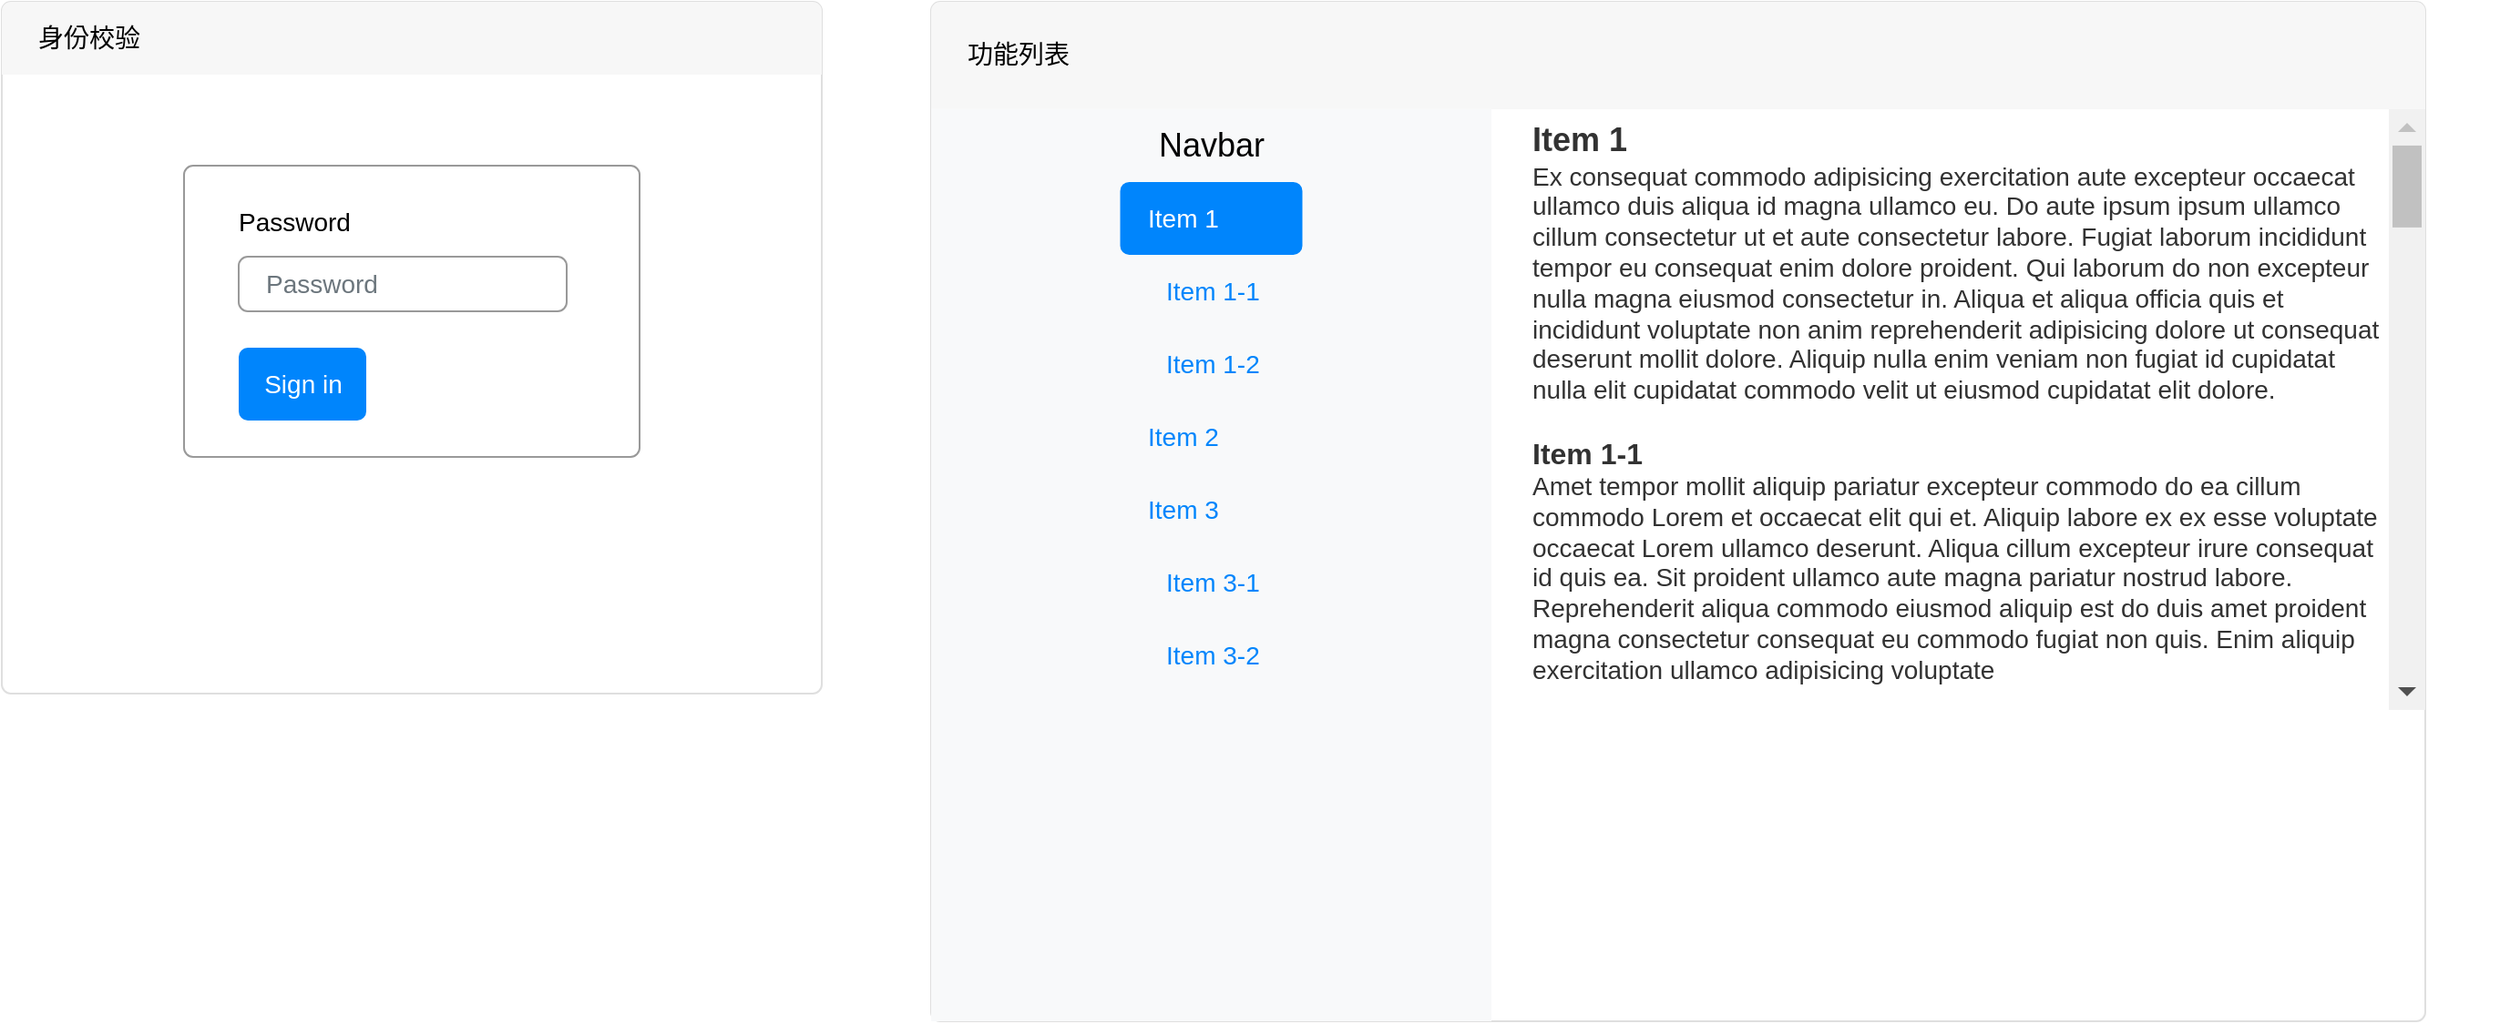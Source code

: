 <mxfile version="20.0.4" type="github">
  <diagram id="0fG35n1LlcOyW4Oh1XHT" name="Page-1">
    <mxGraphModel dx="918" dy="604" grid="1" gridSize="10" guides="1" tooltips="1" connect="1" arrows="1" fold="1" page="1" pageScale="1" pageWidth="827" pageHeight="1169" math="0" shadow="0">
      <root>
        <mxCell id="0" />
        <mxCell id="1" parent="0" />
        <mxCell id="AFuIYjZP2LUo43TkPhWC-21" value="" style="group" vertex="1" connectable="0" parent="1">
          <mxGeometry x="40" y="70" width="450" height="380" as="geometry" />
        </mxCell>
        <mxCell id="AFuIYjZP2LUo43TkPhWC-8" value="" style="html=1;shadow=0;dashed=0;shape=mxgraph.bootstrap.rrect;rSize=5;strokeColor=#DFDFDF;html=1;whiteSpace=wrap;fillColor=#FFFFFF;fontColor=#000000;container=0;" vertex="1" parent="AFuIYjZP2LUo43TkPhWC-21">
          <mxGeometry width="450" height="380" as="geometry" />
        </mxCell>
        <mxCell id="AFuIYjZP2LUo43TkPhWC-9" value="身份校验" style="html=1;shadow=0;dashed=0;shape=mxgraph.bootstrap.topButton;strokeColor=inherit;fillColor=#F7F7F7;rSize=5;perimeter=none;whiteSpace=wrap;resizeWidth=1;align=left;spacing=20;fontSize=14;" vertex="1" parent="AFuIYjZP2LUo43TkPhWC-21">
          <mxGeometry width="450.0" height="40" as="geometry" />
        </mxCell>
        <mxCell id="AFuIYjZP2LUo43TkPhWC-11" value="" style="html=1;shadow=0;dashed=0;shape=mxgraph.bootstrap.rrect;rSize=5;fillColor=#ffffff;strokeColor=#999999;" vertex="1" parent="AFuIYjZP2LUo43TkPhWC-21">
          <mxGeometry x="100" y="90" width="250" height="160" as="geometry" />
        </mxCell>
        <mxCell id="AFuIYjZP2LUo43TkPhWC-14" value="Password" style="fillColor=none;strokeColor=none;align=left;spacing=20;fontSize=14;" vertex="1" parent="AFuIYjZP2LUo43TkPhWC-11">
          <mxGeometry width="220" height="40" relative="1" as="geometry">
            <mxPoint x="10" y="10" as="offset" />
          </mxGeometry>
        </mxCell>
        <mxCell id="AFuIYjZP2LUo43TkPhWC-15" value="Password" style="html=1;shadow=0;dashed=0;shape=mxgraph.bootstrap.rrect;rSize=5;fillColor=none;strokeColor=#999999;align=left;spacing=15;fontSize=14;fontColor=#6C767D;" vertex="1" parent="AFuIYjZP2LUo43TkPhWC-11">
          <mxGeometry width="180" height="30" relative="1" as="geometry">
            <mxPoint x="30" y="50" as="offset" />
          </mxGeometry>
        </mxCell>
        <mxCell id="AFuIYjZP2LUo43TkPhWC-17" value="Sign in" style="html=1;shadow=0;dashed=0;shape=mxgraph.bootstrap.rrect;rSize=5;fillColor=#0085FC;strokeColor=none;align=center;fontSize=14;fontColor=#FFFFFF;" vertex="1" parent="AFuIYjZP2LUo43TkPhWC-11">
          <mxGeometry width="70" height="40" relative="1" as="geometry">
            <mxPoint x="30" y="100" as="offset" />
          </mxGeometry>
        </mxCell>
        <mxCell id="AFuIYjZP2LUo43TkPhWC-22" value="" style="group" vertex="1" connectable="0" parent="1">
          <mxGeometry x="550" y="70" width="860" height="560" as="geometry" />
        </mxCell>
        <mxCell id="AFuIYjZP2LUo43TkPhWC-54" value="" style="group" vertex="1" connectable="0" parent="AFuIYjZP2LUo43TkPhWC-22">
          <mxGeometry width="820" height="560" as="geometry" />
        </mxCell>
        <mxCell id="AFuIYjZP2LUo43TkPhWC-23" value="" style="html=1;shadow=0;dashed=0;shape=mxgraph.bootstrap.rrect;rSize=5;strokeColor=#DFDFDF;html=1;whiteSpace=wrap;fillColor=#FFFFFF;fontColor=#000000;container=0;" vertex="1" parent="AFuIYjZP2LUo43TkPhWC-54">
          <mxGeometry width="820" height="560" as="geometry" />
        </mxCell>
        <mxCell id="AFuIYjZP2LUo43TkPhWC-24" value="功能列表" style="html=1;shadow=0;dashed=0;shape=mxgraph.bootstrap.topButton;strokeColor=inherit;fillColor=#F7F7F7;rSize=5;perimeter=none;whiteSpace=wrap;resizeWidth=1;align=left;spacing=20;fontSize=14;" vertex="1" parent="AFuIYjZP2LUo43TkPhWC-54">
          <mxGeometry width="820.0" height="58.947" as="geometry" />
        </mxCell>
        <mxCell id="AFuIYjZP2LUo43TkPhWC-55" value="" style="group" vertex="1" connectable="0" parent="AFuIYjZP2LUo43TkPhWC-54">
          <mxGeometry y="58.95" width="820" height="501.05" as="geometry" />
        </mxCell>
        <mxCell id="AFuIYjZP2LUo43TkPhWC-39" value="" style="fillColor=#F8F9FA;strokeColor=none;align=left;fontSize=14;fontColor=#323232;" vertex="1" parent="AFuIYjZP2LUo43TkPhWC-55">
          <mxGeometry width="307.5" height="501.05" as="geometry" />
        </mxCell>
        <mxCell id="AFuIYjZP2LUo43TkPhWC-40" value="Navbar" style="html=1;shadow=0;dashed=0;fillColor=none;strokeColor=none;perimeter=none;whiteSpace=wrap;resizeWidth=1;align=center;fontSize=18;" vertex="1" parent="AFuIYjZP2LUo43TkPhWC-39">
          <mxGeometry width="307.5" height="40" relative="1" as="geometry" />
        </mxCell>
        <mxCell id="AFuIYjZP2LUo43TkPhWC-41" value="Item 1" style="html=1;shadow=0;dashed=0;shape=mxgraph.bootstrap.rrect;rSize=5;fillColor=#0085FC;strokeColor=none;perimeter=none;whiteSpace=wrap;align=left;spacing=15;fontColor=#FFFFFF;fontSize=14;" vertex="1" parent="AFuIYjZP2LUo43TkPhWC-39">
          <mxGeometry x="0.5" width="100" height="40" relative="1" as="geometry">
            <mxPoint x="-50" y="40" as="offset" />
          </mxGeometry>
        </mxCell>
        <mxCell id="AFuIYjZP2LUo43TkPhWC-42" value="Item 1-1" style="html=1;shadow=0;dashed=0;fillColor=none;strokeColor=none;perimeter=none;whiteSpace=wrap;align=left;spacing=15;fontColor=#0085FC;fontSize=14;" vertex="1" parent="AFuIYjZP2LUo43TkPhWC-39">
          <mxGeometry x="0.5" width="100" height="40" relative="1" as="geometry">
            <mxPoint x="-40" y="80" as="offset" />
          </mxGeometry>
        </mxCell>
        <mxCell id="AFuIYjZP2LUo43TkPhWC-43" value="Item 1-2" style="html=1;shadow=0;dashed=0;fillColor=none;strokeColor=none;perimeter=none;whiteSpace=wrap;align=left;spacing=15;fontColor=#0085FC;fontSize=14;" vertex="1" parent="AFuIYjZP2LUo43TkPhWC-39">
          <mxGeometry x="0.5" width="100" height="40" relative="1" as="geometry">
            <mxPoint x="-40" y="120" as="offset" />
          </mxGeometry>
        </mxCell>
        <mxCell id="AFuIYjZP2LUo43TkPhWC-44" value="Item 2" style="html=1;shadow=0;dashed=0;fillColor=none;strokeColor=none;perimeter=none;whiteSpace=wrap;align=left;spacing=15;fontColor=#0085FC;fontSize=14;" vertex="1" parent="AFuIYjZP2LUo43TkPhWC-39">
          <mxGeometry x="0.5" width="100" height="40" relative="1" as="geometry">
            <mxPoint x="-50" y="160" as="offset" />
          </mxGeometry>
        </mxCell>
        <mxCell id="AFuIYjZP2LUo43TkPhWC-45" value="Item 3" style="html=1;shadow=0;dashed=0;fillColor=none;strokeColor=none;perimeter=none;whiteSpace=wrap;align=left;spacing=15;fontColor=#0085FC;fontSize=14;" vertex="1" parent="AFuIYjZP2LUo43TkPhWC-39">
          <mxGeometry x="0.5" width="100" height="40" relative="1" as="geometry">
            <mxPoint x="-50" y="200" as="offset" />
          </mxGeometry>
        </mxCell>
        <mxCell id="AFuIYjZP2LUo43TkPhWC-46" value="Item 3-1" style="html=1;shadow=0;dashed=0;fillColor=none;strokeColor=none;perimeter=none;whiteSpace=wrap;align=left;spacing=15;fontColor=#0085FC;fontSize=14;" vertex="1" parent="AFuIYjZP2LUo43TkPhWC-39">
          <mxGeometry x="0.5" width="100" height="40" relative="1" as="geometry">
            <mxPoint x="-40" y="240" as="offset" />
          </mxGeometry>
        </mxCell>
        <mxCell id="AFuIYjZP2LUo43TkPhWC-47" value="Item 3-2" style="html=1;shadow=0;dashed=0;fillColor=none;strokeColor=none;perimeter=none;whiteSpace=wrap;align=left;spacing=15;fontColor=#0085FC;fontSize=14;" vertex="1" parent="AFuIYjZP2LUo43TkPhWC-39">
          <mxGeometry x="0.5" width="100" height="40" relative="1" as="geometry">
            <mxPoint x="-40" y="280" as="offset" />
          </mxGeometry>
        </mxCell>
        <mxCell id="AFuIYjZP2LUo43TkPhWC-48" value="&lt;font style=&quot;font-size: 18px&quot;&gt;&lt;b&gt;Item 1&lt;/b&gt;&lt;/font&gt;&lt;br&gt;Ex consequat commodo adipisicing exercitation aute excepteur occaecat ullamco duis aliqua id magna ullamco eu. Do aute ipsum ipsum ullamco cillum consectetur ut et aute consectetur labore. Fugiat laborum incididunt tempor eu consequat enim dolore proident. Qui laborum do non excepteur nulla magna eiusmod consectetur in. Aliqua et aliqua officia quis et incididunt voluptate non anim reprehenderit adipisicing dolore ut consequat deserunt mollit dolore. Aliquip nulla enim veniam non fugiat id cupidatat nulla elit cupidatat commodo velit ut eiusmod cupidatat elit dolore.&lt;br&gt;&lt;br&gt;&lt;b&gt;&lt;font style=&quot;font-size: 16px&quot;&gt;Item 1-1&lt;/font&gt;&lt;/b&gt;&lt;br&gt;Amet tempor mollit aliquip pariatur excepteur commodo do ea cillum commodo Lorem et occaecat elit qui et. Aliquip labore ex ex esse voluptate occaecat Lorem ullamco deserunt. Aliqua cillum excepteur irure consequat id quis ea. Sit proident ullamco aute magna pariatur nostrud labore. Reprehenderit aliqua commodo eiusmod aliquip est do duis amet proident magna consectetur consequat eu commodo fugiat non quis. Enim aliquip exercitation ullamco adipisicing voluptate" style="fillColor=none;strokeColor=none;align=left;fontSize=14;fontColor=#323232;html=1;whiteSpace=wrap;verticalAlign=top;spacingRight=25;" vertex="1" parent="AFuIYjZP2LUo43TkPhWC-55">
          <mxGeometry x="328" width="492.0" height="501.05" as="geometry" />
        </mxCell>
        <mxCell id="AFuIYjZP2LUo43TkPhWC-49" value="" style="html=1;shadow=0;dashed=0;fillColor=#F1F1F1;strokeColor=none;" vertex="1" parent="AFuIYjZP2LUo43TkPhWC-48">
          <mxGeometry x="1" width="20" height="330" relative="1" as="geometry">
            <mxPoint x="-20" as="offset" />
          </mxGeometry>
        </mxCell>
        <mxCell id="AFuIYjZP2LUo43TkPhWC-50" value="" style="fillColor=#C1C1C1;strokeColor=none;" vertex="1" parent="AFuIYjZP2LUo43TkPhWC-49">
          <mxGeometry width="16" height="45" relative="1" as="geometry">
            <mxPoint x="2" y="20" as="offset" />
          </mxGeometry>
        </mxCell>
        <mxCell id="AFuIYjZP2LUo43TkPhWC-51" value="" style="shape=triangle;direction=north;fillColor=#C1C1C1;strokeColor=none;perimeter=none;" vertex="1" parent="AFuIYjZP2LUo43TkPhWC-49">
          <mxGeometry width="10" height="5" relative="1" as="geometry">
            <mxPoint x="5" y="7.5" as="offset" />
          </mxGeometry>
        </mxCell>
        <mxCell id="AFuIYjZP2LUo43TkPhWC-52" value="" style="shape=triangle;direction=south;fillColor=#505050;strokeColor=none;perimeter=none;" vertex="1" parent="AFuIYjZP2LUo43TkPhWC-49">
          <mxGeometry y="1" width="10" height="5" relative="1" as="geometry">
            <mxPoint x="5" y="-12.5" as="offset" />
          </mxGeometry>
        </mxCell>
      </root>
    </mxGraphModel>
  </diagram>
</mxfile>
